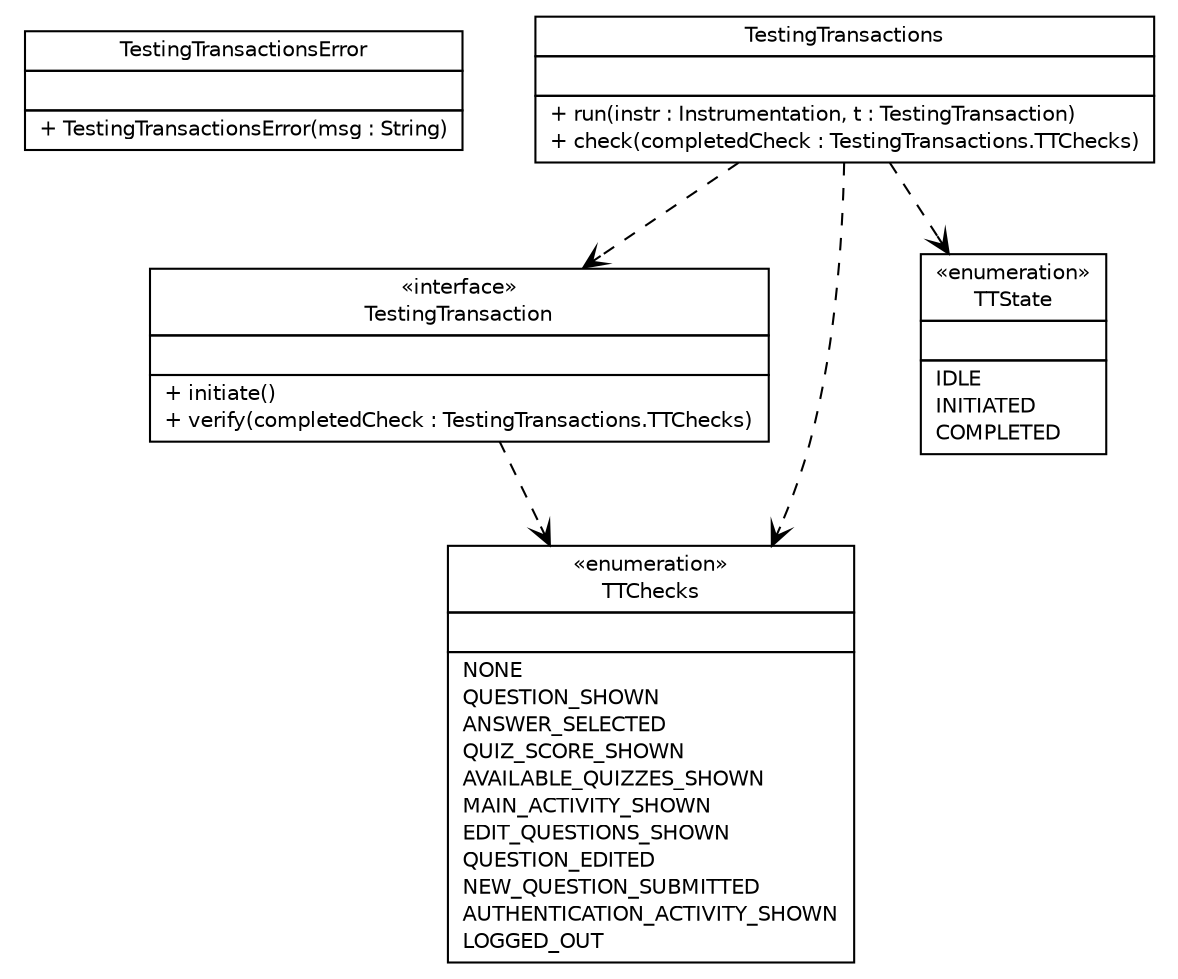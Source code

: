 #!/usr/local/bin/dot
#
# Class diagram 
# Generated by UMLGraph version R5_6_6-1-g9240c4 (http://www.umlgraph.org/)
#

digraph G {
	edge [fontname="Helvetica",fontsize=10,labelfontname="Helvetica",labelfontsize=10];
	node [fontname="Helvetica",fontsize=10,shape=plaintext];
	nodesep=0.25;
	ranksep=0.5;
	// epfl.sweng.testing.TestingTransactionsError
	c81 [label=<<table title="epfl.sweng.testing.TestingTransactionsError" border="0" cellborder="1" cellspacing="0" cellpadding="2" port="p" href="./TestingTransactionsError.html">
		<tr><td><table border="0" cellspacing="0" cellpadding="1">
<tr><td align="center" balign="center"> TestingTransactionsError </td></tr>
		</table></td></tr>
		<tr><td><table border="0" cellspacing="0" cellpadding="1">
<tr><td align="left" balign="left">  </td></tr>
		</table></td></tr>
		<tr><td><table border="0" cellspacing="0" cellpadding="1">
<tr><td align="left" balign="left"> + TestingTransactionsError(msg : String) </td></tr>
		</table></td></tr>
		</table>>, URL="./TestingTransactionsError.html", fontname="Helvetica", fontcolor="black", fontsize=10.0];
	// epfl.sweng.testing.TestingTransaction
	c82 [label=<<table title="epfl.sweng.testing.TestingTransaction" border="0" cellborder="1" cellspacing="0" cellpadding="2" port="p" href="./TestingTransaction.html">
		<tr><td><table border="0" cellspacing="0" cellpadding="1">
<tr><td align="center" balign="center"> &#171;interface&#187; </td></tr>
<tr><td align="center" balign="center"> TestingTransaction </td></tr>
		</table></td></tr>
		<tr><td><table border="0" cellspacing="0" cellpadding="1">
<tr><td align="left" balign="left">  </td></tr>
		</table></td></tr>
		<tr><td><table border="0" cellspacing="0" cellpadding="1">
<tr><td align="left" balign="left"> + initiate() </td></tr>
<tr><td align="left" balign="left"> + verify(completedCheck : TestingTransactions.TTChecks) </td></tr>
		</table></td></tr>
		</table>>, URL="./TestingTransaction.html", fontname="Helvetica", fontcolor="black", fontsize=10.0];
	// epfl.sweng.testing.TestingTransactions
	c83 [label=<<table title="epfl.sweng.testing.TestingTransactions" border="0" cellborder="1" cellspacing="0" cellpadding="2" port="p" href="./TestingTransactions.html">
		<tr><td><table border="0" cellspacing="0" cellpadding="1">
<tr><td align="center" balign="center"> TestingTransactions </td></tr>
		</table></td></tr>
		<tr><td><table border="0" cellspacing="0" cellpadding="1">
<tr><td align="left" balign="left">  </td></tr>
		</table></td></tr>
		<tr><td><table border="0" cellspacing="0" cellpadding="1">
<tr><td align="left" balign="left"> + run(instr : Instrumentation, t : TestingTransaction) </td></tr>
<tr><td align="left" balign="left"> + check(completedCheck : TestingTransactions.TTChecks) </td></tr>
		</table></td></tr>
		</table>>, URL="./TestingTransactions.html", fontname="Helvetica", fontcolor="black", fontsize=10.0];
	// epfl.sweng.testing.TestingTransactions.TTChecks
	c84 [label=<<table title="epfl.sweng.testing.TestingTransactions.TTChecks" border="0" cellborder="1" cellspacing="0" cellpadding="2" port="p" href="./TestingTransactions.TTChecks.html">
		<tr><td><table border="0" cellspacing="0" cellpadding="1">
<tr><td align="center" balign="center"> &#171;enumeration&#187; </td></tr>
<tr><td align="center" balign="center"> TTChecks </td></tr>
		</table></td></tr>
		<tr><td><table border="0" cellspacing="0" cellpadding="1">
<tr><td align="left" balign="left">  </td></tr>
		</table></td></tr>
		<tr><td><table border="0" cellspacing="0" cellpadding="1">
<tr><td align="left" balign="left"> NONE </td></tr>
<tr><td align="left" balign="left"> QUESTION_SHOWN </td></tr>
<tr><td align="left" balign="left"> ANSWER_SELECTED </td></tr>
<tr><td align="left" balign="left"> QUIZ_SCORE_SHOWN </td></tr>
<tr><td align="left" balign="left"> AVAILABLE_QUIZZES_SHOWN </td></tr>
<tr><td align="left" balign="left"> MAIN_ACTIVITY_SHOWN </td></tr>
<tr><td align="left" balign="left"> EDIT_QUESTIONS_SHOWN </td></tr>
<tr><td align="left" balign="left"> QUESTION_EDITED </td></tr>
<tr><td align="left" balign="left"> NEW_QUESTION_SUBMITTED </td></tr>
<tr><td align="left" balign="left"> AUTHENTICATION_ACTIVITY_SHOWN </td></tr>
<tr><td align="left" balign="left"> LOGGED_OUT </td></tr>
		</table></td></tr>
		</table>>, URL="./TestingTransactions.TTChecks.html", fontname="Helvetica", fontcolor="black", fontsize=10.0];
	// epfl.sweng.testing.TestingTransaction DEPEND epfl.sweng.testing.TestingTransactions.TTChecks
	c82:p -> c84:p [taillabel="", label="", headlabel="", fontname="Helvetica", fontcolor="black", fontsize=10.0, color="black", arrowhead=open, style=dashed];
	// epfl.sweng.testing.TestingTransactions DEPEND epfl.sweng.testing.TestingTransactions.TTState
	c83:p -> c95:p [taillabel="", label="", headlabel="", fontname="Helvetica", fontcolor="black", fontsize=10.0, color="black", arrowhead=open, style=dashed];
	// epfl.sweng.testing.TestingTransactions DEPEND epfl.sweng.testing.TestingTransactions.TTChecks
	c83:p -> c84:p [taillabel="", label="", headlabel="", fontname="Helvetica", fontcolor="black", fontsize=10.0, color="black", arrowhead=open, style=dashed];
	// epfl.sweng.testing.TestingTransactions DEPEND epfl.sweng.testing.TestingTransaction
	c83:p -> c82:p [taillabel="", label="", headlabel="", fontname="Helvetica", fontcolor="black", fontsize=10.0, color="black", arrowhead=open, style=dashed];
	// epfl.sweng.testing.TestingTransactions.TTState
	c95 [label=<<table title="epfl.sweng.testing.TestingTransactions.TTState" border="0" cellborder="1" cellspacing="0" cellpadding="2" port="p" href="http://java.sun.com/j2se/1.4.2/docs/api/epfl/sweng/testing/TestingTransactions/TTState.html">
		<tr><td><table border="0" cellspacing="0" cellpadding="1">
<tr><td align="center" balign="center"> &#171;enumeration&#187; </td></tr>
<tr><td align="center" balign="center"> TTState </td></tr>
		</table></td></tr>
		<tr><td><table border="0" cellspacing="0" cellpadding="1">
<tr><td align="left" balign="left">  </td></tr>
		</table></td></tr>
		<tr><td><table border="0" cellspacing="0" cellpadding="1">
<tr><td align="left" balign="left"> IDLE </td></tr>
<tr><td align="left" balign="left"> INITIATED </td></tr>
<tr><td align="left" balign="left"> COMPLETED </td></tr>
		</table></td></tr>
		</table>>, URL="http://java.sun.com/j2se/1.4.2/docs/api/epfl/sweng/testing/TestingTransactions/TTState.html", fontname="Helvetica", fontcolor="black", fontsize=10.0];
}

